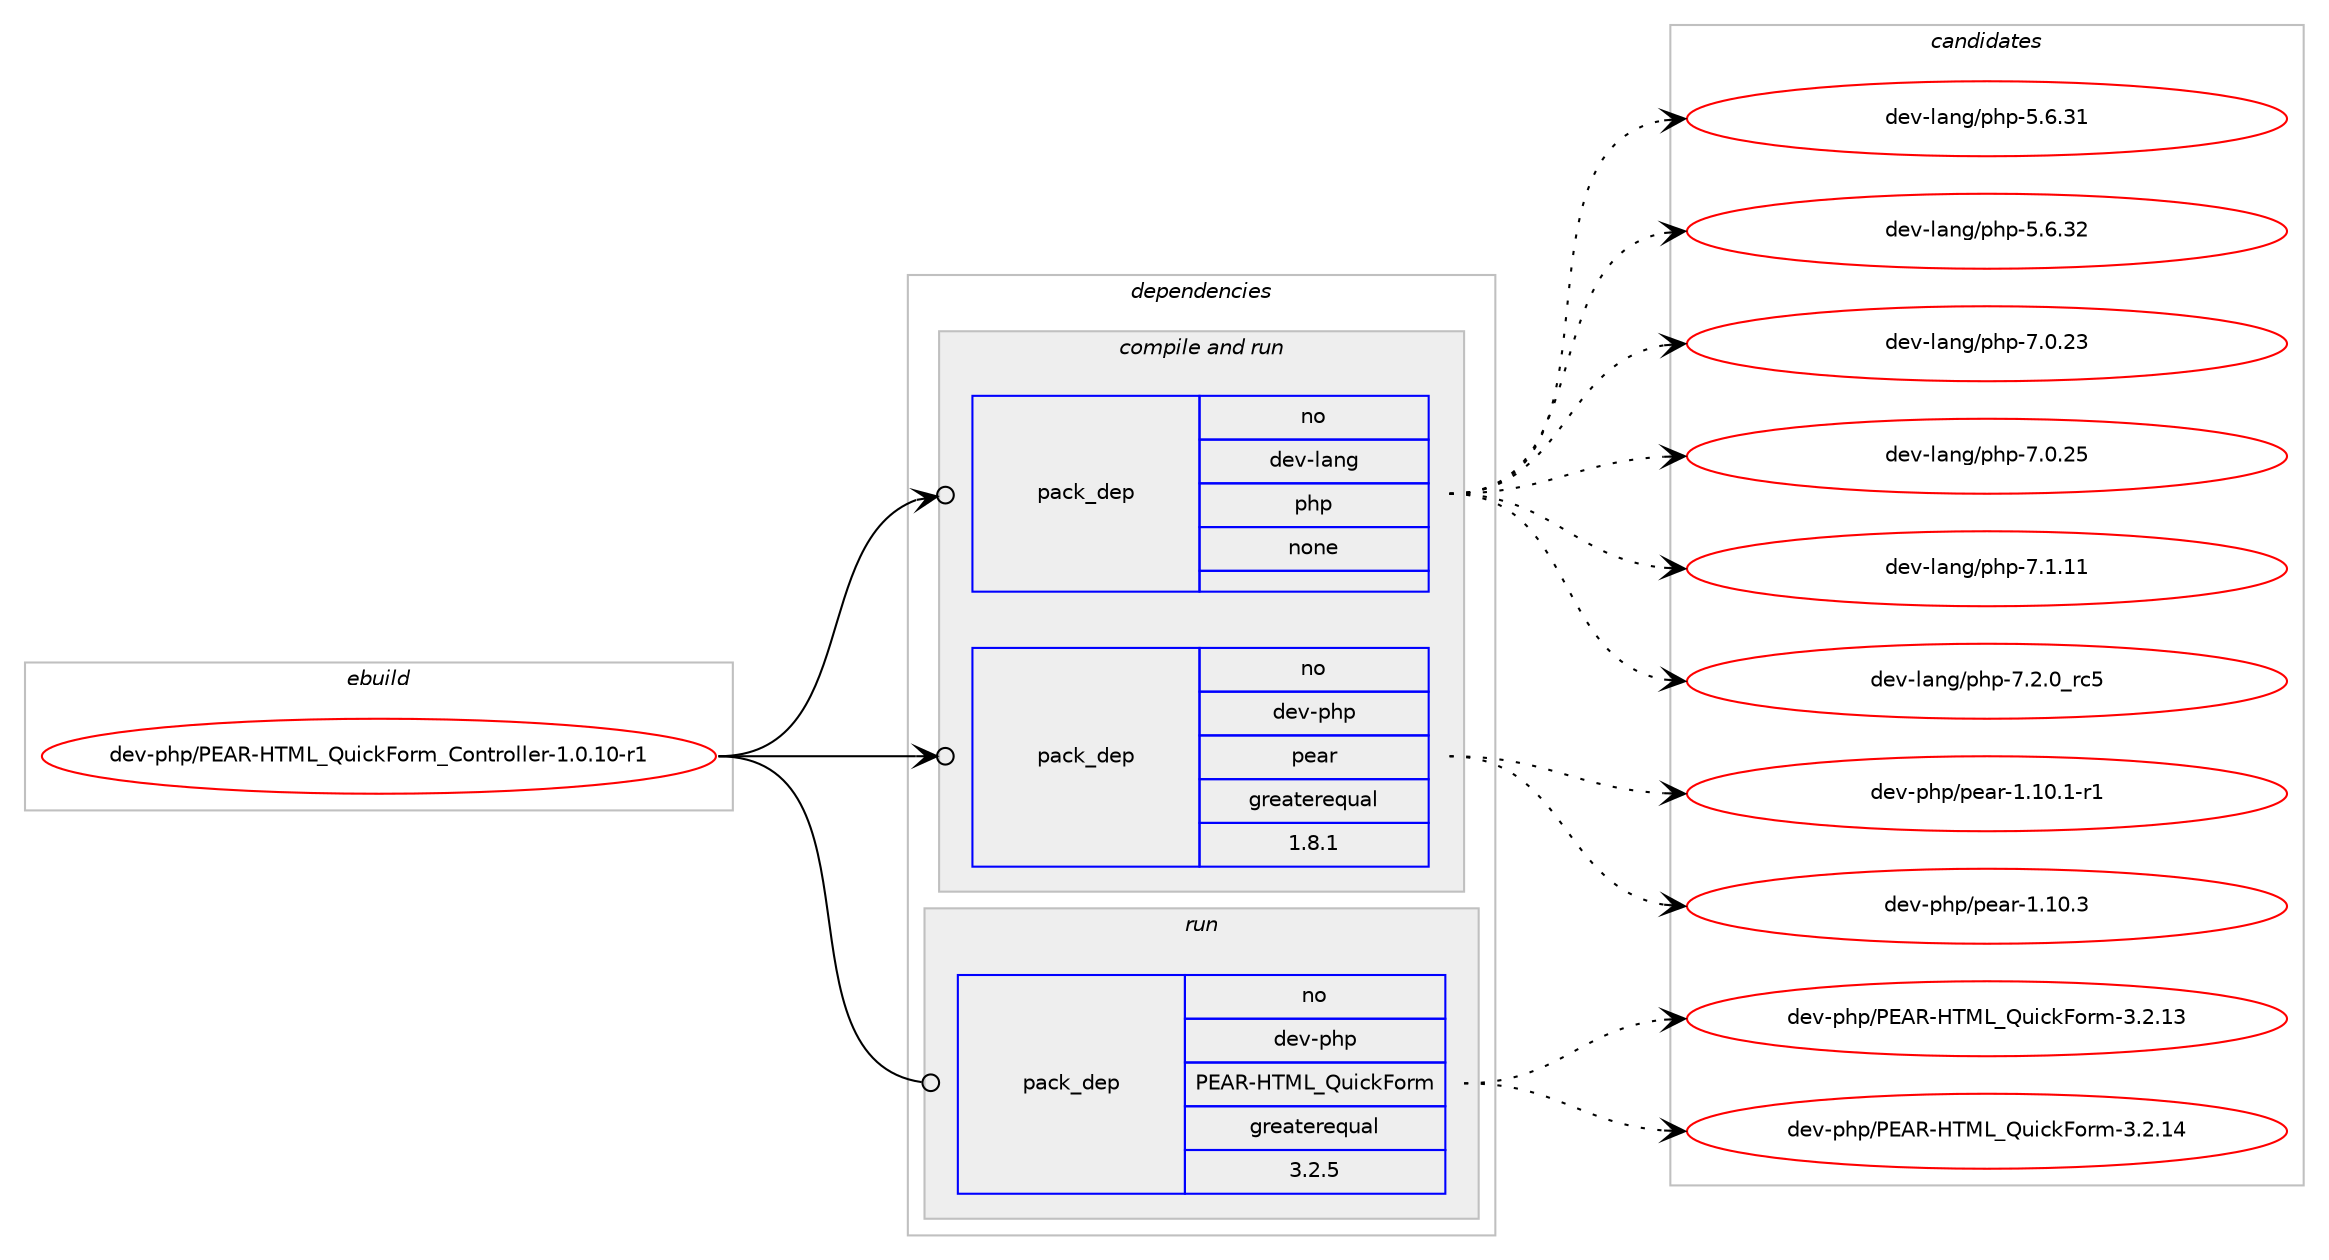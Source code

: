 digraph prolog {

# *************
# Graph options
# *************

newrank=true;
concentrate=true;
compound=true;
graph [rankdir=LR,fontname=Helvetica,fontsize=10,ranksep=1.5];#, ranksep=2.5, nodesep=0.2];
edge  [arrowhead=vee];
node  [fontname=Helvetica,fontsize=10];

# **********
# The ebuild
# **********

subgraph cluster_leftcol {
color=gray;
rank=same;
label=<<i>ebuild</i>>;
id [label="dev-php/PEAR-HTML_QuickForm_Controller-1.0.10-r1", color=red, width=4, href="../dev-php/PEAR-HTML_QuickForm_Controller-1.0.10-r1.svg"];
}

# ****************
# The dependencies
# ****************

subgraph cluster_midcol {
color=gray;
label=<<i>dependencies</i>>;
subgraph cluster_compile {
fillcolor="#eeeeee";
style=filled;
label=<<i>compile</i>>;
}
subgraph cluster_compileandrun {
fillcolor="#eeeeee";
style=filled;
label=<<i>compile and run</i>>;
subgraph pack109868 {
dependency141912 [label=<<TABLE BORDER="0" CELLBORDER="1" CELLSPACING="0" CELLPADDING="4" WIDTH="220"><TR><TD ROWSPAN="6" CELLPADDING="30">pack_dep</TD></TR><TR><TD WIDTH="110">no</TD></TR><TR><TD>dev-lang</TD></TR><TR><TD>php</TD></TR><TR><TD>none</TD></TR><TR><TD></TD></TR></TABLE>>, shape=none, color=blue];
}
id:e -> dependency141912:w [weight=20,style="solid",arrowhead="odotvee"];
subgraph pack109869 {
dependency141913 [label=<<TABLE BORDER="0" CELLBORDER="1" CELLSPACING="0" CELLPADDING="4" WIDTH="220"><TR><TD ROWSPAN="6" CELLPADDING="30">pack_dep</TD></TR><TR><TD WIDTH="110">no</TD></TR><TR><TD>dev-php</TD></TR><TR><TD>pear</TD></TR><TR><TD>greaterequal</TD></TR><TR><TD>1.8.1</TD></TR></TABLE>>, shape=none, color=blue];
}
id:e -> dependency141913:w [weight=20,style="solid",arrowhead="odotvee"];
}
subgraph cluster_run {
fillcolor="#eeeeee";
style=filled;
label=<<i>run</i>>;
subgraph pack109870 {
dependency141914 [label=<<TABLE BORDER="0" CELLBORDER="1" CELLSPACING="0" CELLPADDING="4" WIDTH="220"><TR><TD ROWSPAN="6" CELLPADDING="30">pack_dep</TD></TR><TR><TD WIDTH="110">no</TD></TR><TR><TD>dev-php</TD></TR><TR><TD>PEAR-HTML_QuickForm</TD></TR><TR><TD>greaterequal</TD></TR><TR><TD>3.2.5</TD></TR></TABLE>>, shape=none, color=blue];
}
id:e -> dependency141914:w [weight=20,style="solid",arrowhead="odot"];
}
}

# **************
# The candidates
# **************

subgraph cluster_choices {
rank=same;
color=gray;
label=<<i>candidates</i>>;

subgraph choice109868 {
color=black;
nodesep=1;
choice10010111845108971101034711210411245534654465149 [label="dev-lang/php-5.6.31", color=red, width=4,href="../dev-lang/php-5.6.31.svg"];
choice10010111845108971101034711210411245534654465150 [label="dev-lang/php-5.6.32", color=red, width=4,href="../dev-lang/php-5.6.32.svg"];
choice10010111845108971101034711210411245554648465051 [label="dev-lang/php-7.0.23", color=red, width=4,href="../dev-lang/php-7.0.23.svg"];
choice10010111845108971101034711210411245554648465053 [label="dev-lang/php-7.0.25", color=red, width=4,href="../dev-lang/php-7.0.25.svg"];
choice10010111845108971101034711210411245554649464949 [label="dev-lang/php-7.1.11", color=red, width=4,href="../dev-lang/php-7.1.11.svg"];
choice100101118451089711010347112104112455546504648951149953 [label="dev-lang/php-7.2.0_rc5", color=red, width=4,href="../dev-lang/php-7.2.0_rc5.svg"];
dependency141912:e -> choice10010111845108971101034711210411245534654465149:w [style=dotted,weight="100"];
dependency141912:e -> choice10010111845108971101034711210411245534654465150:w [style=dotted,weight="100"];
dependency141912:e -> choice10010111845108971101034711210411245554648465051:w [style=dotted,weight="100"];
dependency141912:e -> choice10010111845108971101034711210411245554648465053:w [style=dotted,weight="100"];
dependency141912:e -> choice10010111845108971101034711210411245554649464949:w [style=dotted,weight="100"];
dependency141912:e -> choice100101118451089711010347112104112455546504648951149953:w [style=dotted,weight="100"];
}
subgraph choice109869 {
color=black;
nodesep=1;
choice100101118451121041124711210197114454946494846494511449 [label="dev-php/pear-1.10.1-r1", color=red, width=4,href="../dev-php/pear-1.10.1-r1.svg"];
choice10010111845112104112471121019711445494649484651 [label="dev-php/pear-1.10.3", color=red, width=4,href="../dev-php/pear-1.10.3.svg"];
dependency141913:e -> choice100101118451121041124711210197114454946494846494511449:w [style=dotted,weight="100"];
dependency141913:e -> choice10010111845112104112471121019711445494649484651:w [style=dotted,weight="100"];
}
subgraph choice109870 {
color=black;
nodesep=1;
choice10010111845112104112478069658245728477769581117105991077011111410945514650464951 [label="dev-php/PEAR-HTML_QuickForm-3.2.13", color=red, width=4,href="../dev-php/PEAR-HTML_QuickForm-3.2.13.svg"];
choice10010111845112104112478069658245728477769581117105991077011111410945514650464952 [label="dev-php/PEAR-HTML_QuickForm-3.2.14", color=red, width=4,href="../dev-php/PEAR-HTML_QuickForm-3.2.14.svg"];
dependency141914:e -> choice10010111845112104112478069658245728477769581117105991077011111410945514650464951:w [style=dotted,weight="100"];
dependency141914:e -> choice10010111845112104112478069658245728477769581117105991077011111410945514650464952:w [style=dotted,weight="100"];
}
}

}
